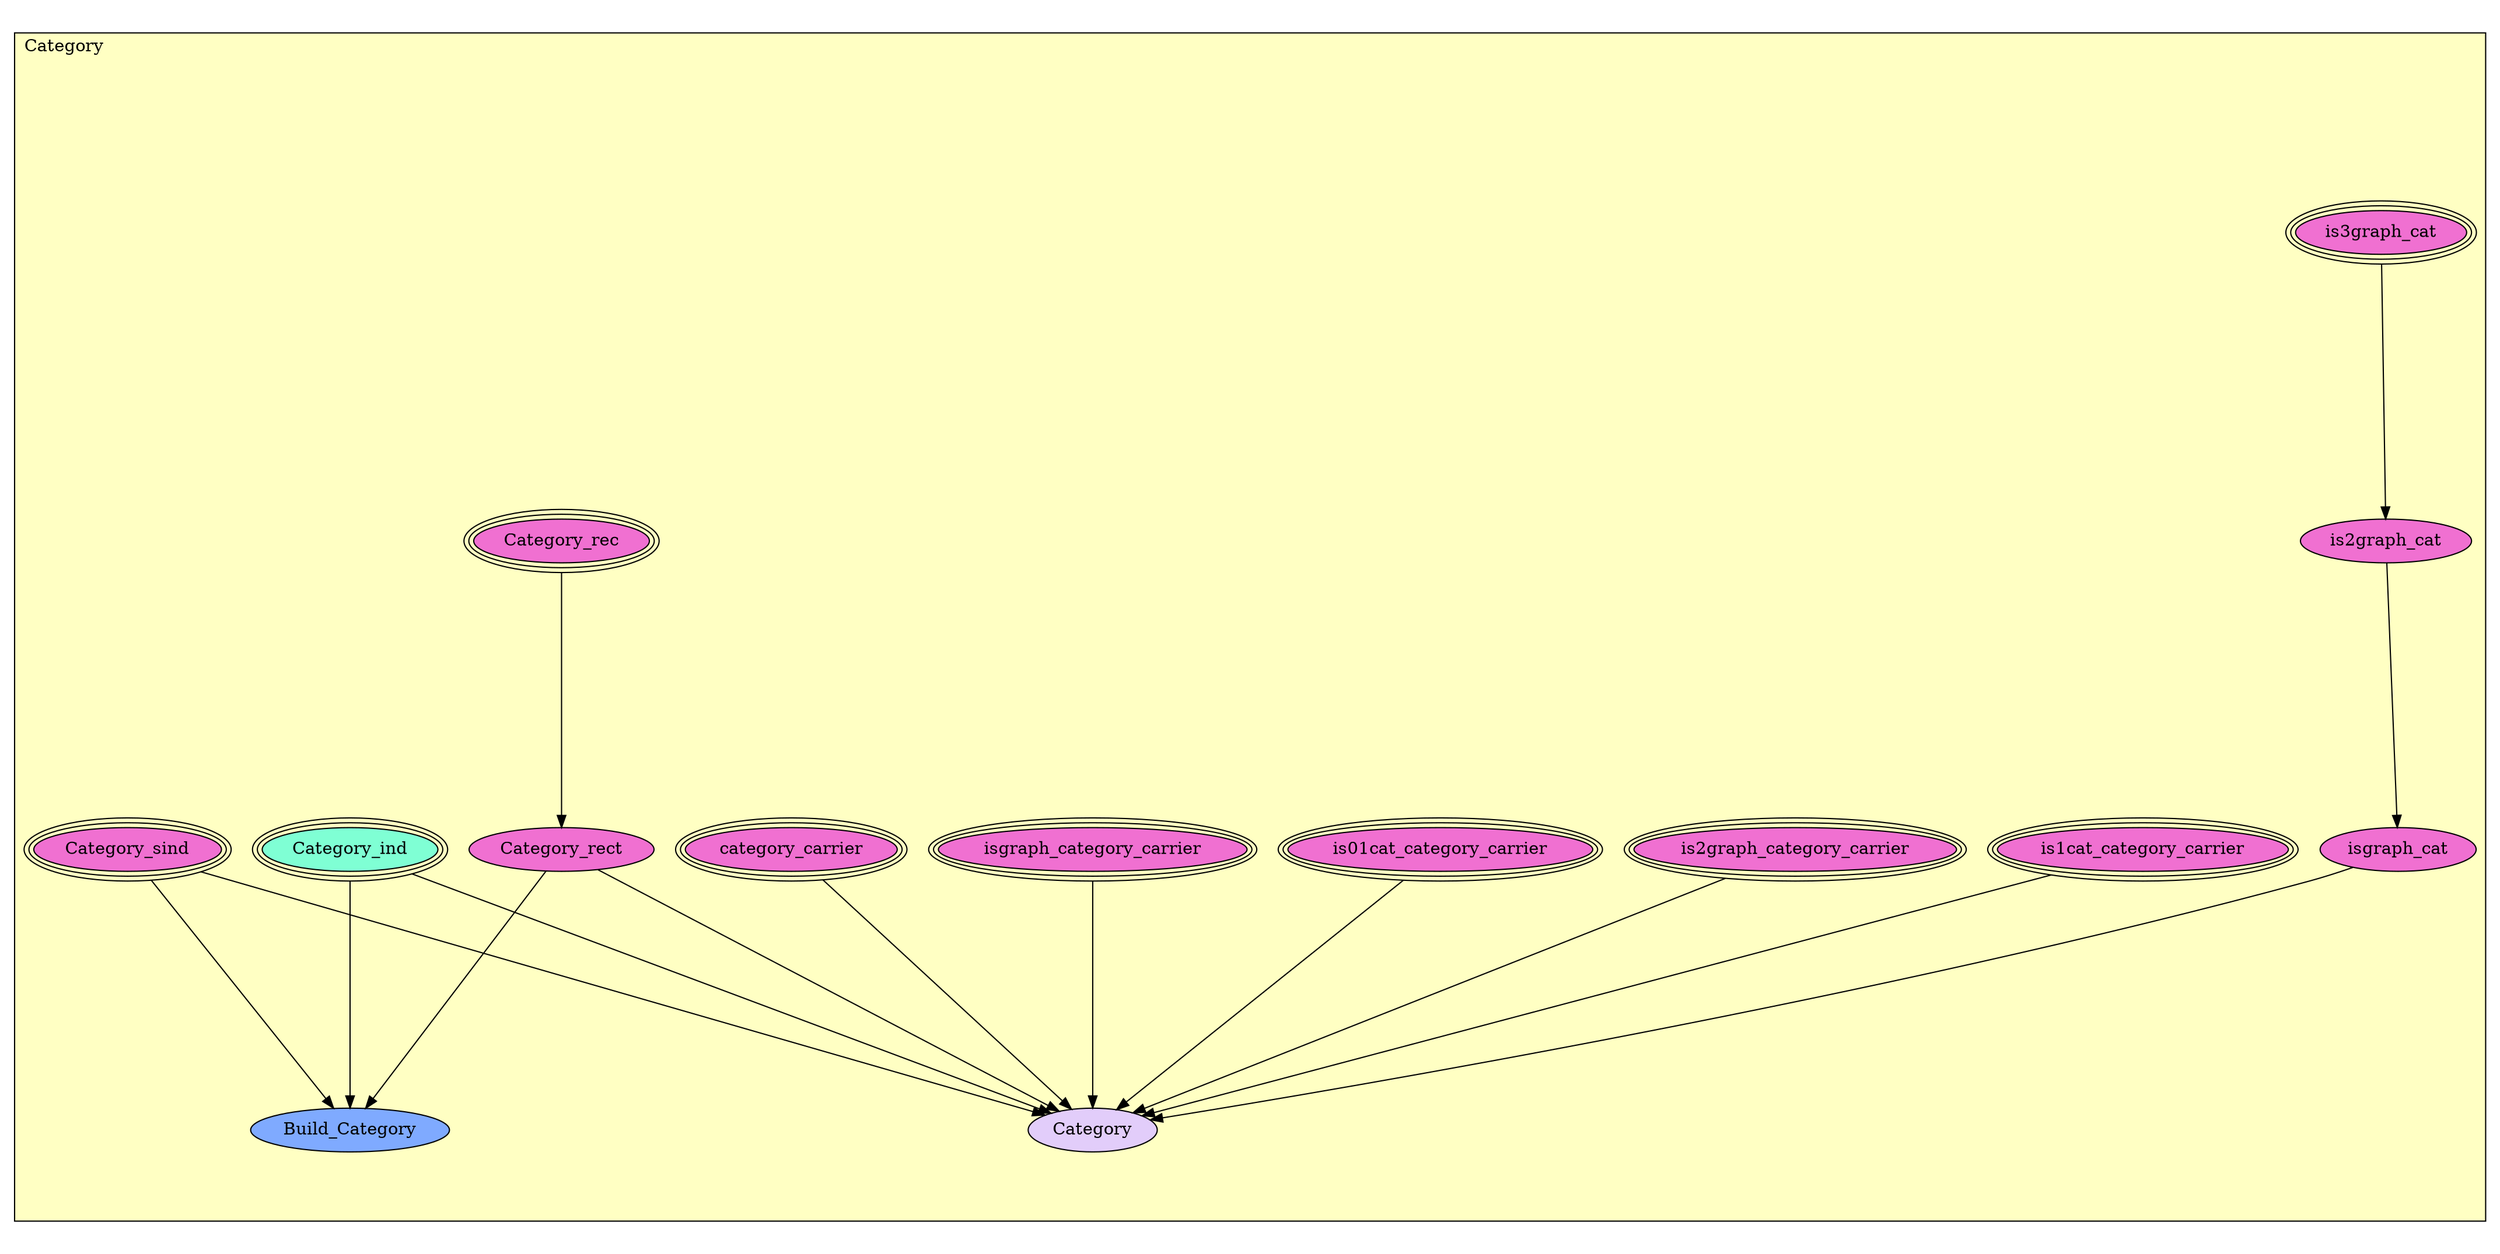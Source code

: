 digraph HoTT_WildCat_Category {
  graph [ratio=0.5]
  node [style=filled]
Category_is3graph_cat [label="is3graph_cat", URL=<Category.html#is3graph_cat>, peripheries=3, fillcolor="#F070D1"] ;
Category_is2graph_cat [label="is2graph_cat", URL=<Category.html#is2graph_cat>, fillcolor="#F070D1"] ;
Category_isgraph_cat [label="isgraph_cat", URL=<Category.html#isgraph_cat>, fillcolor="#F070D1"] ;
Category_is1cat_category_carrier [label="is1cat_category_carrier", URL=<Category.html#is1cat_category_carrier>, peripheries=3, fillcolor="#F070D1"] ;
Category_is2graph_category_carrier [label="is2graph_category_carrier", URL=<Category.html#is2graph_category_carrier>, peripheries=3, fillcolor="#F070D1"] ;
Category_is01cat_category_carrier [label="is01cat_category_carrier", URL=<Category.html#is01cat_category_carrier>, peripheries=3, fillcolor="#F070D1"] ;
Category_isgraph_category_carrier [label="isgraph_category_carrier", URL=<Category.html#isgraph_category_carrier>, peripheries=3, fillcolor="#F070D1"] ;
Category_category_carrier [label="category_carrier", URL=<Category.html#category_carrier>, peripheries=3, fillcolor="#F070D1"] ;
Category_Category_sind [label="Category_sind", URL=<Category.html#Category_sind>, peripheries=3, fillcolor="#F070D1"] ;
Category_Category_rec [label="Category_rec", URL=<Category.html#Category_rec>, peripheries=3, fillcolor="#F070D1"] ;
Category_Category_ind [label="Category_ind", URL=<Category.html#Category_ind>, peripheries=3, fillcolor="#7FFFD4"] ;
Category_Category_rect [label="Category_rect", URL=<Category.html#Category_rect>, fillcolor="#F070D1"] ;
Category_Build_Category [label="Build_Category", URL=<Category.html#Build_Category>, fillcolor="#7FAAFF"] ;
Category_Category [label="Category", URL=<Category.html#Category>, fillcolor="#E2CDFA"] ;
  Category_is3graph_cat -> Category_is2graph_cat [] ;
  Category_is2graph_cat -> Category_isgraph_cat [] ;
  Category_isgraph_cat -> Category_Category [] ;
  Category_is1cat_category_carrier -> Category_Category [] ;
  Category_is2graph_category_carrier -> Category_Category [] ;
  Category_is01cat_category_carrier -> Category_Category [] ;
  Category_isgraph_category_carrier -> Category_Category [] ;
  Category_category_carrier -> Category_Category [] ;
  Category_Category_sind -> Category_Build_Category [] ;
  Category_Category_sind -> Category_Category [] ;
  Category_Category_rec -> Category_Category_rect [] ;
  Category_Category_ind -> Category_Build_Category [] ;
  Category_Category_ind -> Category_Category [] ;
  Category_Category_rect -> Category_Build_Category [] ;
  Category_Category_rect -> Category_Category [] ;
subgraph cluster_Category { label="Category"; fillcolor="#FFFFC3"; labeljust=l; style=filled 
Category_Category; Category_Build_Category; Category_Category_rect; Category_Category_ind; Category_Category_rec; Category_Category_sind; Category_category_carrier; Category_isgraph_category_carrier; Category_is01cat_category_carrier; Category_is2graph_category_carrier; Category_is1cat_category_carrier; Category_isgraph_cat; Category_is2graph_cat; Category_is3graph_cat; };
} /* END */
